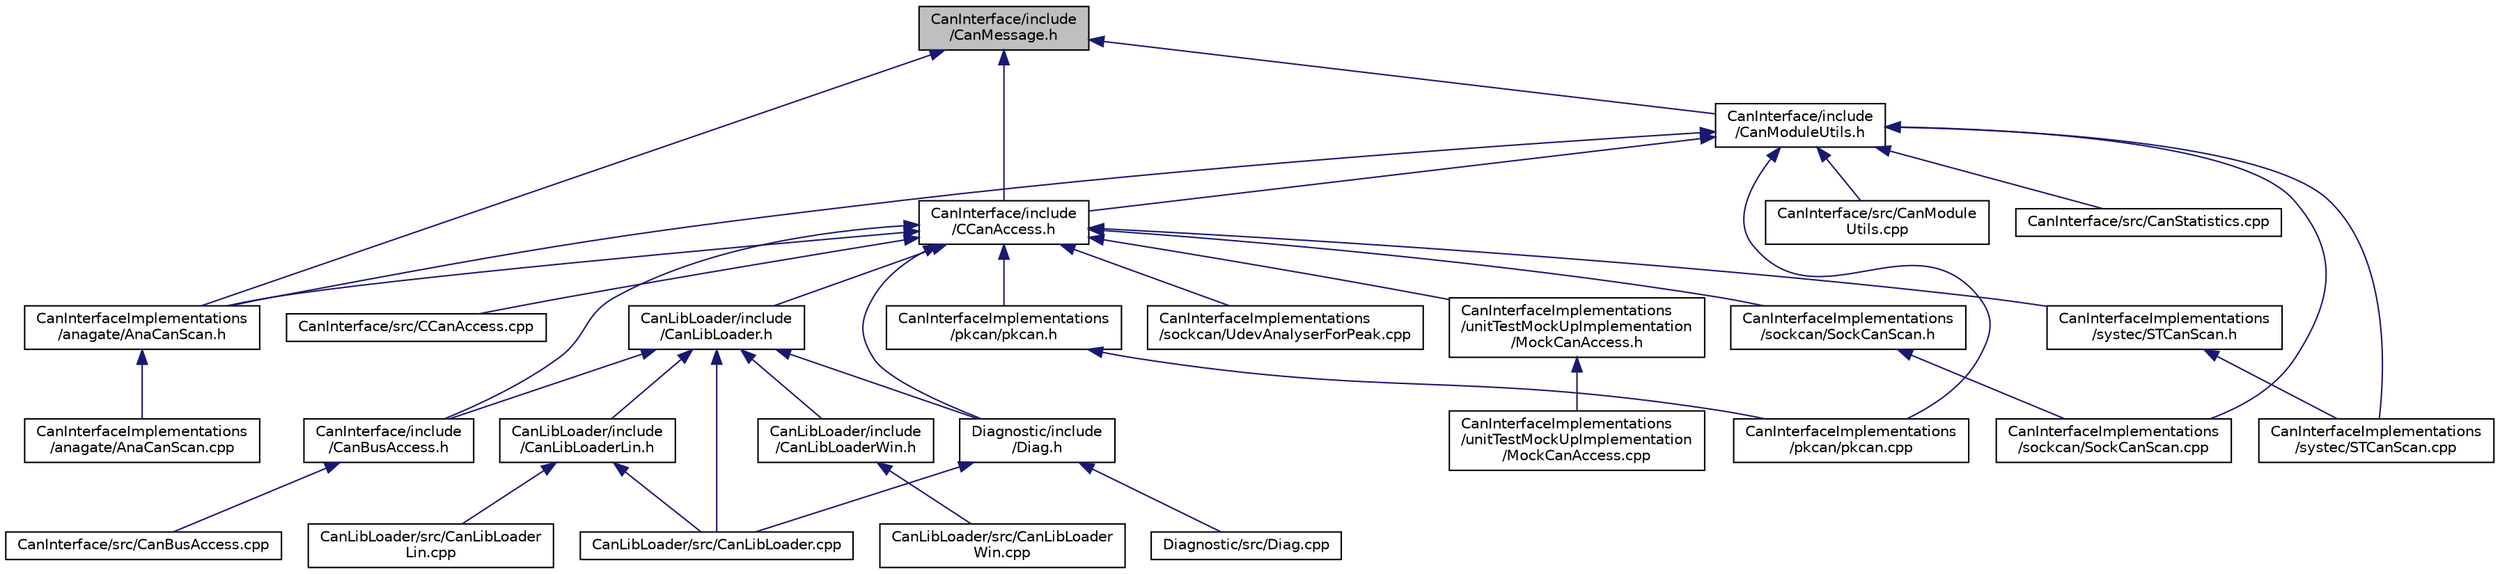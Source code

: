 digraph "CanInterface/include/CanMessage.h"
{
 // LATEX_PDF_SIZE
  edge [fontname="Helvetica",fontsize="10",labelfontname="Helvetica",labelfontsize="10"];
  node [fontname="Helvetica",fontsize="10",shape=record];
  Node1 [label="CanInterface/include\l/CanMessage.h",height=0.2,width=0.4,color="black", fillcolor="grey75", style="filled", fontcolor="black",tooltip=" "];
  Node1 -> Node2 [dir="back",color="midnightblue",fontsize="10",style="solid",fontname="Helvetica"];
  Node2 [label="CanInterface/include\l/CCanAccess.h",height=0.2,width=0.4,color="black", fillcolor="white", style="filled",URL="$CCanAccess_8h.html",tooltip=" "];
  Node2 -> Node3 [dir="back",color="midnightblue",fontsize="10",style="solid",fontname="Helvetica"];
  Node3 [label="CanInterface/include\l/CanBusAccess.h",height=0.2,width=0.4,color="black", fillcolor="white", style="filled",URL="$CanBusAccess_8h.html",tooltip=" "];
  Node3 -> Node4 [dir="back",color="midnightblue",fontsize="10",style="solid",fontname="Helvetica"];
  Node4 [label="CanInterface/src/CanBusAccess.cpp",height=0.2,width=0.4,color="black", fillcolor="white", style="filled",URL="$CanBusAccess_8cpp.html",tooltip=" "];
  Node2 -> Node5 [dir="back",color="midnightblue",fontsize="10",style="solid",fontname="Helvetica"];
  Node5 [label="CanInterface/src/CCanAccess.cpp",height=0.2,width=0.4,color="black", fillcolor="white", style="filled",URL="$CCanAccess_8cpp.html",tooltip=" "];
  Node2 -> Node6 [dir="back",color="midnightblue",fontsize="10",style="solid",fontname="Helvetica"];
  Node6 [label="CanInterfaceImplementations\l/anagate/AnaCanScan.h",height=0.2,width=0.4,color="black", fillcolor="white", style="filled",URL="$AnaCanScan_8h.html",tooltip=" "];
  Node6 -> Node7 [dir="back",color="midnightblue",fontsize="10",style="solid",fontname="Helvetica"];
  Node7 [label="CanInterfaceImplementations\l/anagate/AnaCanScan.cpp",height=0.2,width=0.4,color="black", fillcolor="white", style="filled",URL="$AnaCanScan_8cpp.html",tooltip=" "];
  Node2 -> Node8 [dir="back",color="midnightblue",fontsize="10",style="solid",fontname="Helvetica"];
  Node8 [label="CanInterfaceImplementations\l/pkcan/pkcan.h",height=0.2,width=0.4,color="black", fillcolor="white", style="filled",URL="$pkcan_8h.html",tooltip=" "];
  Node8 -> Node9 [dir="back",color="midnightblue",fontsize="10",style="solid",fontname="Helvetica"];
  Node9 [label="CanInterfaceImplementations\l/pkcan/pkcan.cpp",height=0.2,width=0.4,color="black", fillcolor="white", style="filled",URL="$pkcan_8cpp.html",tooltip=" "];
  Node2 -> Node10 [dir="back",color="midnightblue",fontsize="10",style="solid",fontname="Helvetica"];
  Node10 [label="CanInterfaceImplementations\l/sockcan/SockCanScan.h",height=0.2,width=0.4,color="black", fillcolor="white", style="filled",URL="$SockCanScan_8h.html",tooltip=" "];
  Node10 -> Node11 [dir="back",color="midnightblue",fontsize="10",style="solid",fontname="Helvetica"];
  Node11 [label="CanInterfaceImplementations\l/sockcan/SockCanScan.cpp",height=0.2,width=0.4,color="black", fillcolor="white", style="filled",URL="$SockCanScan_8cpp.html",tooltip=" "];
  Node2 -> Node12 [dir="back",color="midnightblue",fontsize="10",style="solid",fontname="Helvetica"];
  Node12 [label="CanInterfaceImplementations\l/sockcan/UdevAnalyserForPeak.cpp",height=0.2,width=0.4,color="black", fillcolor="white", style="filled",URL="$UdevAnalyserForPeak_8cpp.html",tooltip=" "];
  Node2 -> Node13 [dir="back",color="midnightblue",fontsize="10",style="solid",fontname="Helvetica"];
  Node13 [label="CanInterfaceImplementations\l/systec/STCanScan.h",height=0.2,width=0.4,color="black", fillcolor="white", style="filled",URL="$STCanScan_8h.html",tooltip=" "];
  Node13 -> Node14 [dir="back",color="midnightblue",fontsize="10",style="solid",fontname="Helvetica"];
  Node14 [label="CanInterfaceImplementations\l/systec/STCanScan.cpp",height=0.2,width=0.4,color="black", fillcolor="white", style="filled",URL="$STCanScan_8cpp.html",tooltip=" "];
  Node2 -> Node15 [dir="back",color="midnightblue",fontsize="10",style="solid",fontname="Helvetica"];
  Node15 [label="CanInterfaceImplementations\l/unitTestMockUpImplementation\l/MockCanAccess.h",height=0.2,width=0.4,color="black", fillcolor="white", style="filled",URL="$MockCanAccess_8h.html",tooltip=" "];
  Node15 -> Node16 [dir="back",color="midnightblue",fontsize="10",style="solid",fontname="Helvetica"];
  Node16 [label="CanInterfaceImplementations\l/unitTestMockUpImplementation\l/MockCanAccess.cpp",height=0.2,width=0.4,color="black", fillcolor="white", style="filled",URL="$MockCanAccess_8cpp.html",tooltip=" "];
  Node2 -> Node17 [dir="back",color="midnightblue",fontsize="10",style="solid",fontname="Helvetica"];
  Node17 [label="CanLibLoader/include\l/CanLibLoader.h",height=0.2,width=0.4,color="black", fillcolor="white", style="filled",URL="$CanLibLoader_8h.html",tooltip=" "];
  Node17 -> Node3 [dir="back",color="midnightblue",fontsize="10",style="solid",fontname="Helvetica"];
  Node17 -> Node18 [dir="back",color="midnightblue",fontsize="10",style="solid",fontname="Helvetica"];
  Node18 [label="CanLibLoader/include\l/CanLibLoaderLin.h",height=0.2,width=0.4,color="black", fillcolor="white", style="filled",URL="$CanLibLoaderLin_8h.html",tooltip=" "];
  Node18 -> Node19 [dir="back",color="midnightblue",fontsize="10",style="solid",fontname="Helvetica"];
  Node19 [label="CanLibLoader/src/CanLibLoader.cpp",height=0.2,width=0.4,color="black", fillcolor="white", style="filled",URL="$CanLibLoader_8cpp.html",tooltip=" "];
  Node18 -> Node20 [dir="back",color="midnightblue",fontsize="10",style="solid",fontname="Helvetica"];
  Node20 [label="CanLibLoader/src/CanLibLoader\lLin.cpp",height=0.2,width=0.4,color="black", fillcolor="white", style="filled",URL="$CanLibLoaderLin_8cpp.html",tooltip=" "];
  Node17 -> Node21 [dir="back",color="midnightblue",fontsize="10",style="solid",fontname="Helvetica"];
  Node21 [label="CanLibLoader/include\l/CanLibLoaderWin.h",height=0.2,width=0.4,color="black", fillcolor="white", style="filled",URL="$CanLibLoaderWin_8h.html",tooltip=" "];
  Node21 -> Node22 [dir="back",color="midnightblue",fontsize="10",style="solid",fontname="Helvetica"];
  Node22 [label="CanLibLoader/src/CanLibLoader\lWin.cpp",height=0.2,width=0.4,color="black", fillcolor="white", style="filled",URL="$CanLibLoaderWin_8cpp.html",tooltip=" "];
  Node17 -> Node19 [dir="back",color="midnightblue",fontsize="10",style="solid",fontname="Helvetica"];
  Node17 -> Node23 [dir="back",color="midnightblue",fontsize="10",style="solid",fontname="Helvetica"];
  Node23 [label="Diagnostic/include\l/Diag.h",height=0.2,width=0.4,color="black", fillcolor="white", style="filled",URL="$Diag_8h.html",tooltip=" "];
  Node23 -> Node19 [dir="back",color="midnightblue",fontsize="10",style="solid",fontname="Helvetica"];
  Node23 -> Node24 [dir="back",color="midnightblue",fontsize="10",style="solid",fontname="Helvetica"];
  Node24 [label="Diagnostic/src/Diag.cpp",height=0.2,width=0.4,color="black", fillcolor="white", style="filled",URL="$Diag_8cpp.html",tooltip=" "];
  Node2 -> Node23 [dir="back",color="midnightblue",fontsize="10",style="solid",fontname="Helvetica"];
  Node1 -> Node25 [dir="back",color="midnightblue",fontsize="10",style="solid",fontname="Helvetica"];
  Node25 [label="CanInterface/include\l/CanModuleUtils.h",height=0.2,width=0.4,color="black", fillcolor="white", style="filled",URL="$CanModuleUtils_8h.html",tooltip=" "];
  Node25 -> Node2 [dir="back",color="midnightblue",fontsize="10",style="solid",fontname="Helvetica"];
  Node25 -> Node26 [dir="back",color="midnightblue",fontsize="10",style="solid",fontname="Helvetica"];
  Node26 [label="CanInterface/src/CanModule\lUtils.cpp",height=0.2,width=0.4,color="black", fillcolor="white", style="filled",URL="$CanModuleUtils_8cpp.html",tooltip=" "];
  Node25 -> Node27 [dir="back",color="midnightblue",fontsize="10",style="solid",fontname="Helvetica"];
  Node27 [label="CanInterface/src/CanStatistics.cpp",height=0.2,width=0.4,color="black", fillcolor="white", style="filled",URL="$CanStatistics_8cpp.html",tooltip=" "];
  Node25 -> Node6 [dir="back",color="midnightblue",fontsize="10",style="solid",fontname="Helvetica"];
  Node25 -> Node9 [dir="back",color="midnightblue",fontsize="10",style="solid",fontname="Helvetica"];
  Node25 -> Node11 [dir="back",color="midnightblue",fontsize="10",style="solid",fontname="Helvetica"];
  Node25 -> Node14 [dir="back",color="midnightblue",fontsize="10",style="solid",fontname="Helvetica"];
  Node1 -> Node6 [dir="back",color="midnightblue",fontsize="10",style="solid",fontname="Helvetica"];
}

